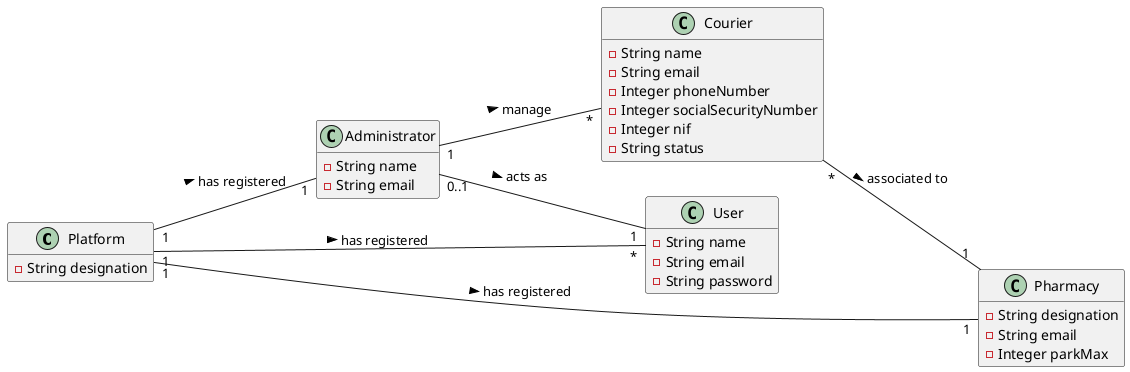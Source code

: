@startuml

hide methods
left to right direction

class Platform {
  -String designation
}

class Administrator {
  -String name
  -String email
}

class Courier {
  -String name
  -String email
  -Integer phoneNumber
  -Integer socialSecurityNumber
  -Integer nif
  -String status
}

class User {
  -String name
  -String email
  -String password
}

class Pharmacy {
  -String designation
  -String email
  -Integer parkMax
}

Platform "1" -- "1" Pharmacy : has registered >
Platform "1" -- "1" Administrator : has registered >
Platform "1" -- "*" User : has registered >

Administrator "1" -- "*" Courier : manage >
Administrator "0..1" -- "1" User : acts as >

Courier "*" -- "1" Pharmacy : associated to >


@enduml
